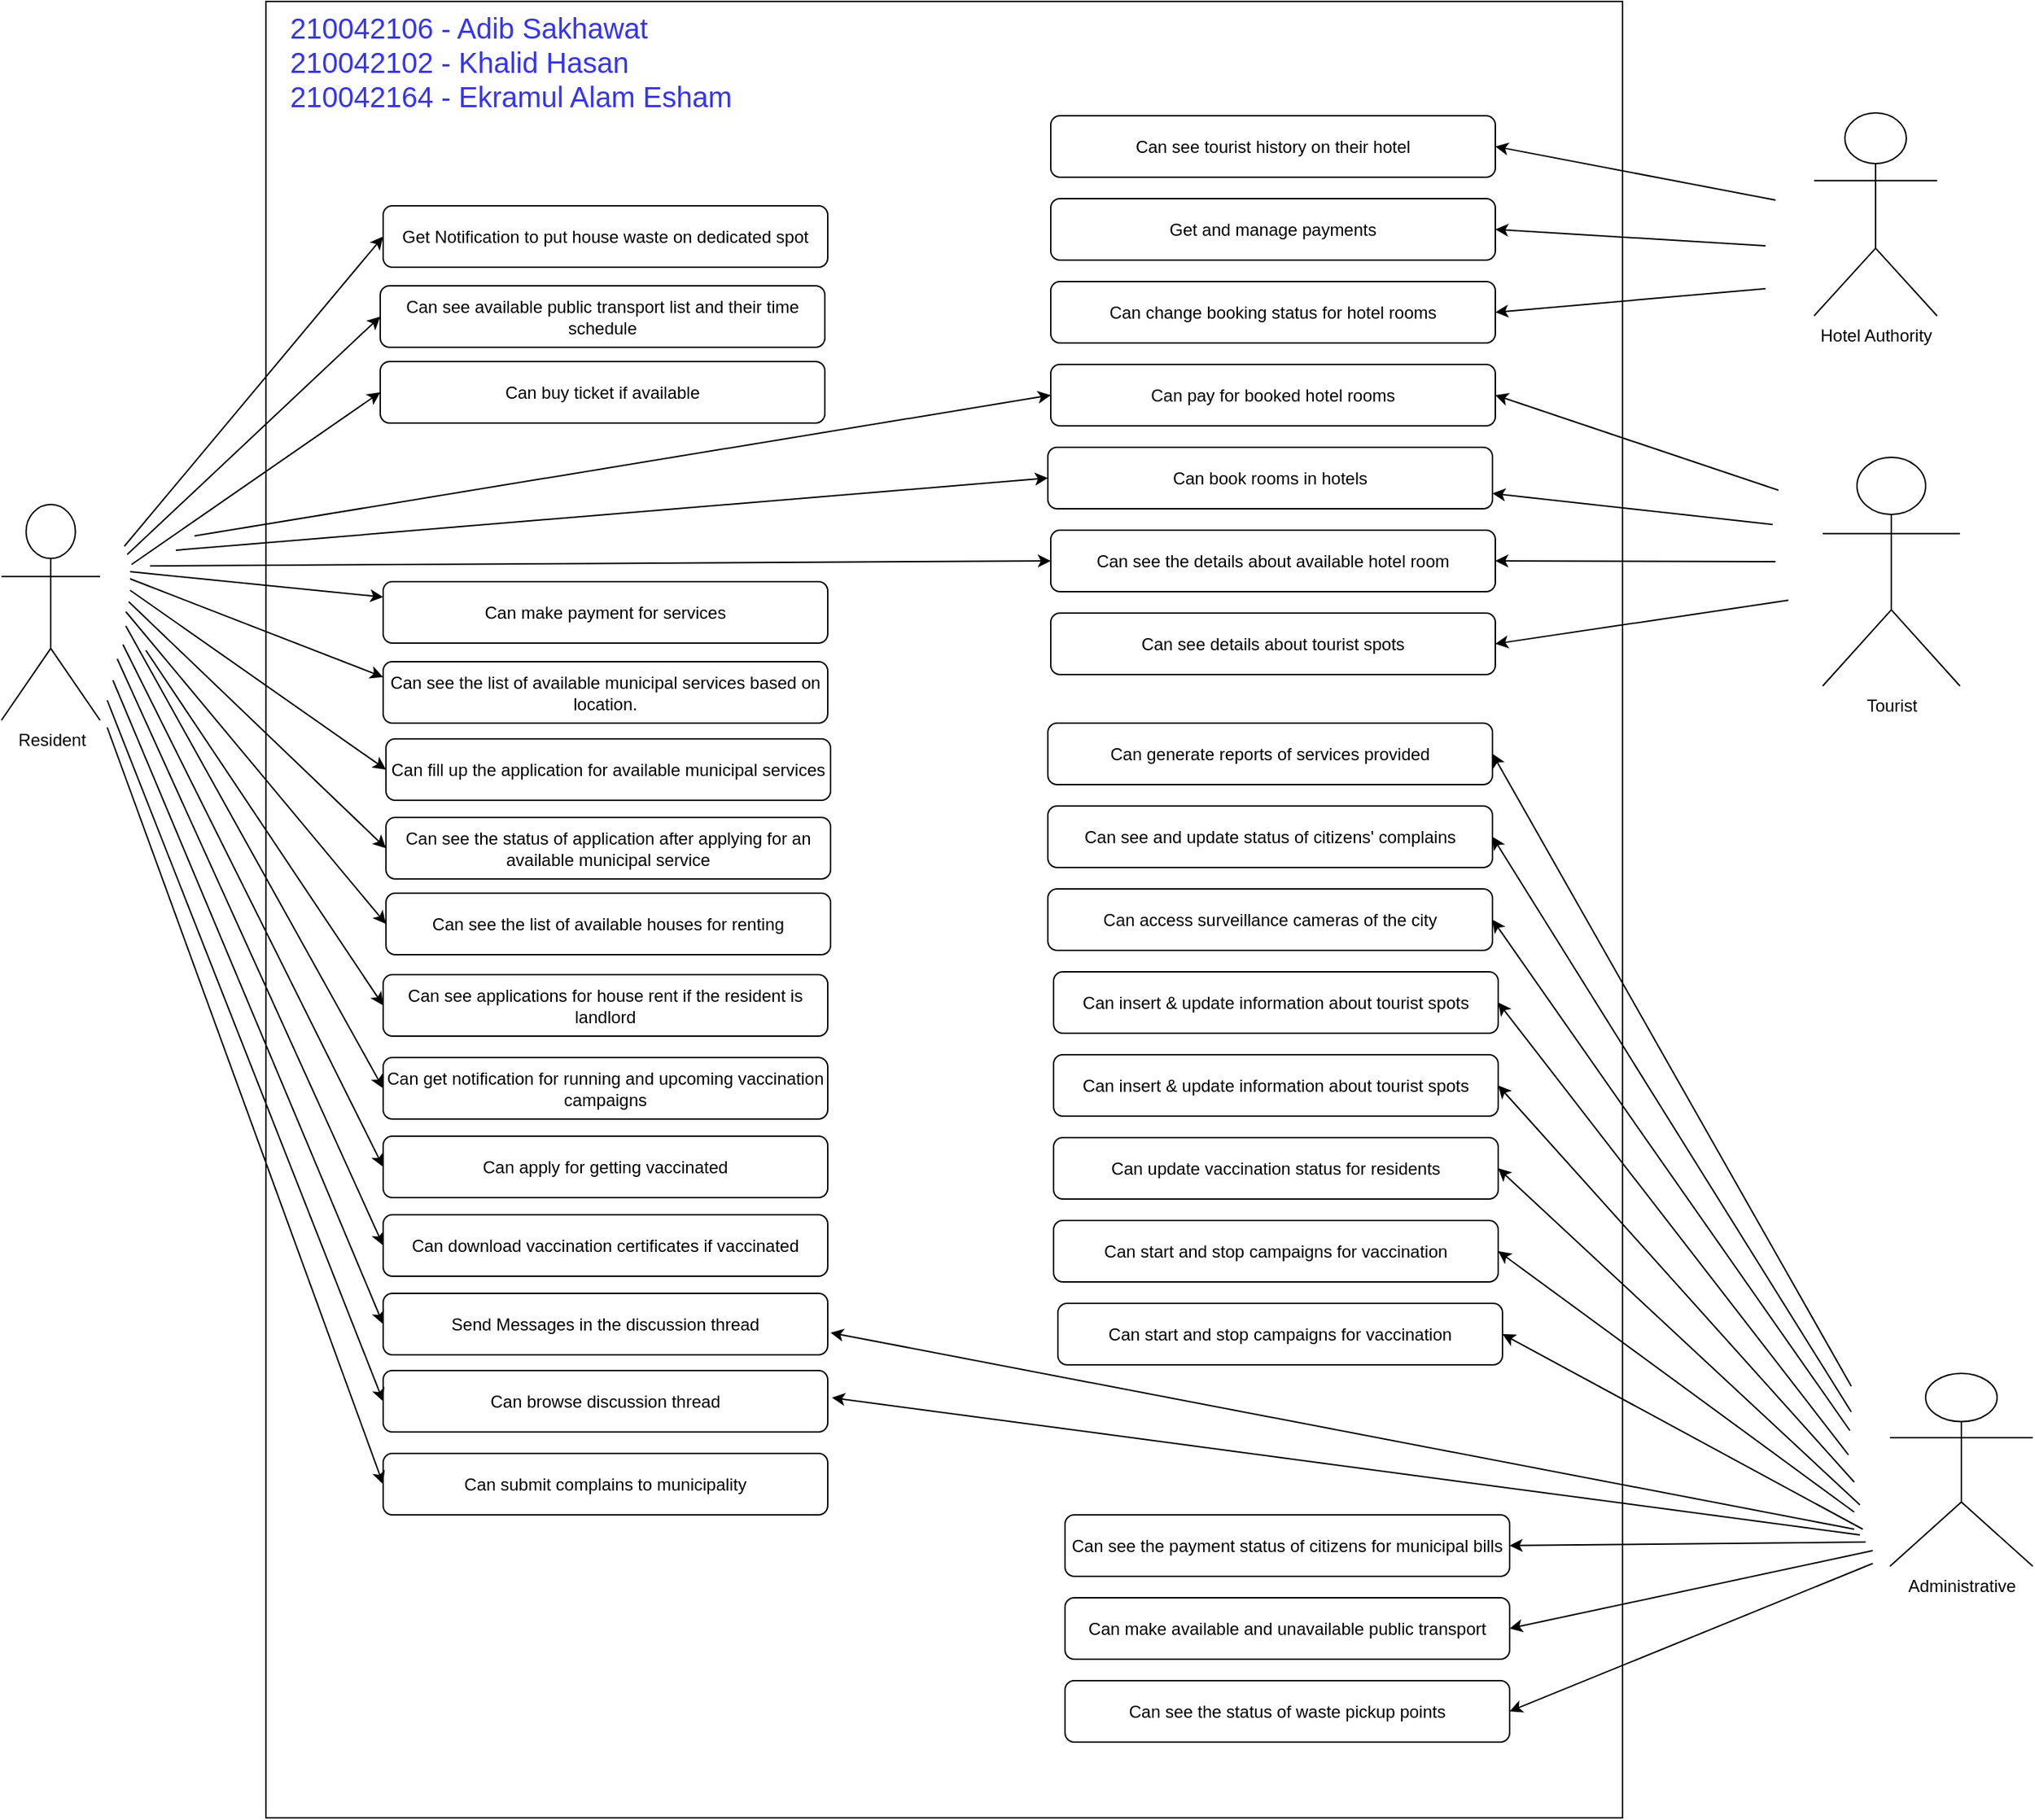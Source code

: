 <mxfile version="21.8.0" type="google">
  <diagram name="Page-1" id="kcKSFb7cRxMt9rGfg3i3">
    <mxGraphModel grid="0" page="0" gridSize="10" guides="1" tooltips="1" connect="1" arrows="1" fold="1" pageScale="1" pageWidth="850" pageHeight="1100" math="0" shadow="0">
      <root>
        <mxCell id="0" />
        <mxCell id="1" parent="0" />
        <mxCell id="eMn49xgFyOWpqg5cdWTc-47" value="" style="rounded=0;whiteSpace=wrap;html=1;" vertex="1" parent="1">
          <mxGeometry x="79" y="-330" width="949" height="1271" as="geometry" />
        </mxCell>
        <mxCell id="GEP3kYFPJ8vS6Psl8OIu-1" value="Resident" style="shape=umlActor;verticalLabelPosition=bottom;verticalAlign=top;html=1;outlineConnect=0;" vertex="1" parent="1">
          <mxGeometry x="-106" y="22" width="69" height="151" as="geometry" />
        </mxCell>
        <mxCell id="eMn49xgFyOWpqg5cdWTc-1" value="Tourist" style="shape=umlActor;verticalLabelPosition=bottom;verticalAlign=top;html=1;outlineConnect=0;" vertex="1" parent="1">
          <mxGeometry x="1168" y="-11" width="96" height="160" as="geometry" />
        </mxCell>
        <mxCell id="eMn49xgFyOWpqg5cdWTc-2" value="Administrative&lt;br&gt;" style="shape=umlActor;verticalLabelPosition=bottom;verticalAlign=top;html=1;outlineConnect=0;" vertex="1" parent="1">
          <mxGeometry x="1215" y="630" width="100" height="135" as="geometry" />
        </mxCell>
        <mxCell id="eMn49xgFyOWpqg5cdWTc-5" value="Get Notification to put house waste on dedicated spot" style="rounded=1;whiteSpace=wrap;html=1;" vertex="1" parent="1">
          <mxGeometry x="161" y="-187" width="311" height="43" as="geometry" />
        </mxCell>
        <mxCell id="eMn49xgFyOWpqg5cdWTc-7" value="Can see available public transport list and their time schedule" style="rounded=1;whiteSpace=wrap;html=1;" vertex="1" parent="1">
          <mxGeometry x="159" y="-131" width="311" height="43" as="geometry" />
        </mxCell>
        <mxCell id="vUEyfl4skyFPWTMdxFMj-6" value="" style="endArrow=classic;html=1;rounded=0;entryX=0;entryY=0.5;entryDx=0;entryDy=0;" edge="1" parent="1" target="eMn49xgFyOWpqg5cdWTc-5">
          <mxGeometry width="50" height="50" relative="1" as="geometry">
            <mxPoint x="-20" y="51.25" as="sourcePoint" />
            <mxPoint x="156" y="-53" as="targetPoint" />
          </mxGeometry>
        </mxCell>
        <mxCell id="vUEyfl4skyFPWTMdxFMj-7" value="" style="endArrow=classic;html=1;rounded=0;entryX=0;entryY=0.5;entryDx=0;entryDy=0;" edge="1" parent="1" target="eMn49xgFyOWpqg5cdWTc-7">
          <mxGeometry width="50" height="50" relative="1" as="geometry">
            <mxPoint x="-18" y="57" as="sourcePoint" />
            <mxPoint x="171" y="-16" as="targetPoint" />
          </mxGeometry>
        </mxCell>
        <mxCell id="eMn49xgFyOWpqg5cdWTc-10" value="Can buy ticket if available" style="rounded=1;whiteSpace=wrap;html=1;" vertex="1" parent="1">
          <mxGeometry x="159" y="-78" width="311" height="43" as="geometry" />
        </mxCell>
        <mxCell id="eMn49xgFyOWpqg5cdWTc-11" value="Can make payment for services" style="rounded=1;whiteSpace=wrap;html=1;" vertex="1" parent="1">
          <mxGeometry x="161" y="76" width="311" height="43" as="geometry" />
        </mxCell>
        <mxCell id="vUEyfl4skyFPWTMdxFMj-8" value="" style="endArrow=classic;html=1;rounded=0;entryX=0;entryY=0.5;entryDx=0;entryDy=0;" edge="1" parent="1" target="eMn49xgFyOWpqg5cdWTc-10">
          <mxGeometry width="50" height="50" relative="1" as="geometry">
            <mxPoint x="-15" y="64" as="sourcePoint" />
            <mxPoint x="171" y="55" as="targetPoint" />
          </mxGeometry>
        </mxCell>
        <mxCell id="eMn49xgFyOWpqg5cdWTc-12" value="Can see the list of available municipal services based on location." style="rounded=1;whiteSpace=wrap;html=1;" vertex="1" parent="1">
          <mxGeometry x="161" y="132" width="311" height="43" as="geometry" />
        </mxCell>
        <mxCell id="vUEyfl4skyFPWTMdxFMj-9" value="" style="endArrow=classic;html=1;rounded=0;entryX=0;entryY=0.25;entryDx=0;entryDy=0;" edge="1" parent="1" target="eMn49xgFyOWpqg5cdWTc-11">
          <mxGeometry width="50" height="50" relative="1" as="geometry">
            <mxPoint x="-16" y="69" as="sourcePoint" />
            <mxPoint x="171" y="111" as="targetPoint" />
          </mxGeometry>
        </mxCell>
        <mxCell id="eMn49xgFyOWpqg5cdWTc-13" value="Can fill up the application for available municipal services" style="rounded=1;whiteSpace=wrap;html=1;" vertex="1" parent="1">
          <mxGeometry x="163" y="186" width="311" height="43" as="geometry" />
        </mxCell>
        <mxCell id="vUEyfl4skyFPWTMdxFMj-10" value="" style="endArrow=classic;html=1;rounded=0;entryX=0;entryY=0.25;entryDx=0;entryDy=0;" edge="1" parent="1" target="eMn49xgFyOWpqg5cdWTc-12">
          <mxGeometry width="50" height="50" relative="1" as="geometry">
            <mxPoint x="-16" y="74" as="sourcePoint" />
            <mxPoint x="171" y="155" as="targetPoint" />
          </mxGeometry>
        </mxCell>
        <mxCell id="vUEyfl4skyFPWTMdxFMj-11" value="" style="endArrow=classic;html=1;rounded=0;entryX=0;entryY=0.5;entryDx=0;entryDy=0;" edge="1" parent="1" target="eMn49xgFyOWpqg5cdWTc-13">
          <mxGeometry width="50" height="50" relative="1" as="geometry">
            <mxPoint x="-16" y="82" as="sourcePoint" />
            <mxPoint x="171" y="210" as="targetPoint" />
          </mxGeometry>
        </mxCell>
        <mxCell id="eMn49xgFyOWpqg5cdWTc-14" value="Can see the status of application after applying for an available municipal service" style="rounded=1;whiteSpace=wrap;html=1;" vertex="1" parent="1">
          <mxGeometry x="163" y="241" width="311" height="43" as="geometry" />
        </mxCell>
        <mxCell id="vUEyfl4skyFPWTMdxFMj-12" value="" style="endArrow=classic;html=1;rounded=0;entryX=0;entryY=0.5;entryDx=0;entryDy=0;" edge="1" parent="1" target="eMn49xgFyOWpqg5cdWTc-14">
          <mxGeometry width="50" height="50" relative="1" as="geometry">
            <mxPoint x="-17" y="90" as="sourcePoint" />
            <mxPoint x="171" y="276" as="targetPoint" />
          </mxGeometry>
        </mxCell>
        <mxCell id="eMn49xgFyOWpqg5cdWTc-15" value="Can see the list of available houses for renting" style="rounded=1;whiteSpace=wrap;html=1;" vertex="1" parent="1">
          <mxGeometry x="163" y="294" width="311" height="43" as="geometry" />
        </mxCell>
        <mxCell id="eMn49xgFyOWpqg5cdWTc-16" value="Can get notification for running and upcoming vaccination campaigns" style="rounded=1;whiteSpace=wrap;html=1;" vertex="1" parent="1">
          <mxGeometry x="161" y="409" width="311" height="43" as="geometry" />
        </mxCell>
        <mxCell id="eMn49xgFyOWpqg5cdWTc-17" value="Can apply for getting vaccinated" style="rounded=1;whiteSpace=wrap;html=1;" vertex="1" parent="1">
          <mxGeometry x="161" y="464" width="311" height="43" as="geometry" />
        </mxCell>
        <mxCell id="vUEyfl4skyFPWTMdxFMj-13" value="" style="endArrow=classic;html=1;rounded=0;entryX=0;entryY=0.5;entryDx=0;entryDy=0;" edge="1" parent="1" target="eMn49xgFyOWpqg5cdWTc-15">
          <mxGeometry width="50" height="50" relative="1" as="geometry">
            <mxPoint x="-19" y="97" as="sourcePoint" />
            <mxPoint x="171" y="331" as="targetPoint" />
          </mxGeometry>
        </mxCell>
        <mxCell id="eMn49xgFyOWpqg5cdWTc-18" value="Can download vaccination certificates if vaccinated" style="rounded=1;whiteSpace=wrap;html=1;" vertex="1" parent="1">
          <mxGeometry x="161" y="519" width="311" height="43" as="geometry" />
        </mxCell>
        <mxCell id="vUEyfl4skyFPWTMdxFMj-14" value="" style="endArrow=classic;html=1;rounded=0;entryX=0;entryY=0.5;entryDx=0;entryDy=0;" edge="1" parent="1" target="eMn49xgFyOWpqg5cdWTc-16">
          <mxGeometry width="50" height="50" relative="1" as="geometry">
            <mxPoint x="-19" y="107" as="sourcePoint" />
            <mxPoint x="171" y="386" as="targetPoint" />
          </mxGeometry>
        </mxCell>
        <mxCell id="vUEyfl4skyFPWTMdxFMj-15" value="" style="endArrow=classic;html=1;rounded=0;entryX=0;entryY=0.5;entryDx=0;entryDy=0;" edge="1" parent="1" target="eMn49xgFyOWpqg5cdWTc-17">
          <mxGeometry width="50" height="50" relative="1" as="geometry">
            <mxPoint x="-21" y="120" as="sourcePoint" />
            <mxPoint x="171" y="441" as="targetPoint" />
          </mxGeometry>
        </mxCell>
        <mxCell id="eMn49xgFyOWpqg5cdWTc-19" value="Send Messages in the discussion thread" style="rounded=1;whiteSpace=wrap;html=1;" vertex="1" parent="1">
          <mxGeometry x="161" y="574" width="311" height="43" as="geometry" />
        </mxCell>
        <mxCell id="vUEyfl4skyFPWTMdxFMj-16" value="" style="endArrow=classic;html=1;rounded=0;entryX=0;entryY=0.5;entryDx=0;entryDy=0;" edge="1" parent="1" target="eMn49xgFyOWpqg5cdWTc-18">
          <mxGeometry width="50" height="50" relative="1" as="geometry">
            <mxPoint x="-25" y="130" as="sourcePoint" />
            <mxPoint x="171" y="496" as="targetPoint" />
          </mxGeometry>
        </mxCell>
        <mxCell id="vUEyfl4skyFPWTMdxFMj-17" value="" style="endArrow=classic;html=1;rounded=0;entryX=0;entryY=0.5;entryDx=0;entryDy=0;" edge="1" parent="1" target="eMn49xgFyOWpqg5cdWTc-19">
          <mxGeometry width="50" height="50" relative="1" as="geometry">
            <mxPoint x="-28" y="145" as="sourcePoint" />
            <mxPoint x="171" y="551" as="targetPoint" />
          </mxGeometry>
        </mxCell>
        <mxCell id="eMn49xgFyOWpqg5cdWTc-20" value="Can browse discussion thread" style="rounded=1;whiteSpace=wrap;html=1;" vertex="1" parent="1">
          <mxGeometry x="161" y="628" width="311" height="43" as="geometry" />
        </mxCell>
        <mxCell id="eMn49xgFyOWpqg5cdWTc-21" value="Can submit complains to municipality" style="rounded=1;whiteSpace=wrap;html=1;" vertex="1" parent="1">
          <mxGeometry x="161" y="686" width="311" height="43" as="geometry" />
        </mxCell>
        <mxCell id="vUEyfl4skyFPWTMdxFMj-18" value="" style="endArrow=classic;html=1;rounded=0;entryX=0;entryY=0.5;entryDx=0;entryDy=0;" edge="1" parent="1" target="eMn49xgFyOWpqg5cdWTc-20">
          <mxGeometry width="50" height="50" relative="1" as="geometry">
            <mxPoint x="-32" y="159" as="sourcePoint" />
            <mxPoint x="171" y="605" as="targetPoint" />
          </mxGeometry>
        </mxCell>
        <mxCell id="vUEyfl4skyFPWTMdxFMj-19" value="" style="endArrow=classic;html=1;rounded=0;entryX=0;entryY=0.5;entryDx=0;entryDy=0;" edge="1" parent="1" target="eMn49xgFyOWpqg5cdWTc-21">
          <mxGeometry width="50" height="50" relative="1" as="geometry">
            <mxPoint x="-32" y="178" as="sourcePoint" />
            <mxPoint x="171" y="660" as="targetPoint" />
          </mxGeometry>
        </mxCell>
        <mxCell id="eMn49xgFyOWpqg5cdWTc-24" value="Can see applications for house rent if the resident is landlord" style="rounded=1;whiteSpace=wrap;html=1;" vertex="1" parent="1">
          <mxGeometry x="161" y="351" width="311" height="43" as="geometry" />
        </mxCell>
        <mxCell id="vUEyfl4skyFPWTMdxFMj-20" value="" style="endArrow=classic;html=1;rounded=0;entryX=0;entryY=0.5;entryDx=0;entryDy=0;" edge="1" parent="1" target="eMn49xgFyOWpqg5cdWTc-24">
          <mxGeometry width="50" height="50" relative="1" as="geometry">
            <mxPoint x="-5" y="124" as="sourcePoint" />
            <mxPoint x="173" y="326" as="targetPoint" />
          </mxGeometry>
        </mxCell>
        <mxCell id="eMn49xgFyOWpqg5cdWTc-25" value="Can see the status of waste pickup points" style="rounded=1;whiteSpace=wrap;html=1;" vertex="1" parent="1">
          <mxGeometry x="638" y="845" width="311" height="43" as="geometry" />
        </mxCell>
        <mxCell id="eMn49xgFyOWpqg5cdWTc-26" value="Can make available and unavailable public transport" style="rounded=1;whiteSpace=wrap;html=1;" vertex="1" parent="1">
          <mxGeometry x="638" y="787" width="311" height="43" as="geometry" />
        </mxCell>
        <mxCell id="eMn49xgFyOWpqg5cdWTc-27" value="Can see the payment status of citizens for municipal bills" style="rounded=1;whiteSpace=wrap;html=1;" vertex="1" parent="1">
          <mxGeometry x="638" y="729" width="311" height="43" as="geometry" />
        </mxCell>
        <mxCell id="vUEyfl4skyFPWTMdxFMj-22" value="" style="endArrow=classic;html=1;rounded=0;entryX=1;entryY=0.5;entryDx=0;entryDy=0;" edge="1" parent="1" target="eMn49xgFyOWpqg5cdWTc-25">
          <mxGeometry width="50" height="50" relative="1" as="geometry">
            <mxPoint x="1203" y="763" as="sourcePoint" />
            <mxPoint x="1096" y="634" as="targetPoint" />
          </mxGeometry>
        </mxCell>
        <mxCell id="eMn49xgFyOWpqg5cdWTc-28" value="Can start and stop campaigns for vaccination" style="rounded=1;whiteSpace=wrap;html=1;" vertex="1" parent="1">
          <mxGeometry x="633" y="581" width="311" height="43" as="geometry" />
        </mxCell>
        <mxCell id="vUEyfl4skyFPWTMdxFMj-23" value="" style="endArrow=classic;html=1;rounded=0;entryX=1;entryY=0.5;entryDx=0;entryDy=0;" edge="1" parent="1" target="eMn49xgFyOWpqg5cdWTc-26">
          <mxGeometry width="50" height="50" relative="1" as="geometry">
            <mxPoint x="1203" y="754" as="sourcePoint" />
            <mxPoint x="958" y="768" as="targetPoint" />
          </mxGeometry>
        </mxCell>
        <mxCell id="vUEyfl4skyFPWTMdxFMj-24" value="" style="endArrow=classic;html=1;rounded=0;entryX=1;entryY=0.5;entryDx=0;entryDy=0;" edge="1" parent="1" target="eMn49xgFyOWpqg5cdWTc-27">
          <mxGeometry width="50" height="50" relative="1" as="geometry">
            <mxPoint x="1198" y="748" as="sourcePoint" />
            <mxPoint x="958" y="710" as="targetPoint" />
          </mxGeometry>
        </mxCell>
        <mxCell id="eMn49xgFyOWpqg5cdWTc-29" value="Can start and stop campaigns for vaccination" style="rounded=1;whiteSpace=wrap;html=1;" vertex="1" parent="1">
          <mxGeometry x="630" y="523" width="311" height="43" as="geometry" />
        </mxCell>
        <mxCell id="eMn49xgFyOWpqg5cdWTc-30" value="Can update vaccination status for residents" style="rounded=1;whiteSpace=wrap;html=1;" vertex="1" parent="1">
          <mxGeometry x="630" y="465" width="311" height="43" as="geometry" />
        </mxCell>
        <mxCell id="eMn49xgFyOWpqg5cdWTc-31" value="Can insert &amp;amp; update information about tourist spots" style="rounded=1;whiteSpace=wrap;html=1;" vertex="1" parent="1">
          <mxGeometry x="630" y="407" width="311" height="43" as="geometry" />
        </mxCell>
        <mxCell id="vUEyfl4skyFPWTMdxFMj-25" value="" style="endArrow=classic;html=1;rounded=0;entryX=1;entryY=0.5;entryDx=0;entryDy=0;" edge="1" parent="1" target="eMn49xgFyOWpqg5cdWTc-28">
          <mxGeometry width="50" height="50" relative="1" as="geometry">
            <mxPoint x="1196" y="739" as="sourcePoint" />
            <mxPoint x="958" y="651" as="targetPoint" />
          </mxGeometry>
        </mxCell>
        <mxCell id="eMn49xgFyOWpqg5cdWTc-32" value="Can insert &amp;amp; update information about tourist spots" style="rounded=1;whiteSpace=wrap;html=1;" vertex="1" parent="1">
          <mxGeometry x="630" y="349" width="311" height="43" as="geometry" />
        </mxCell>
        <mxCell id="vUEyfl4skyFPWTMdxFMj-28" value="" style="endArrow=classic;html=1;rounded=0;entryX=1;entryY=0.5;entryDx=0;entryDy=0;" edge="1" parent="1" target="eMn49xgFyOWpqg5cdWTc-29">
          <mxGeometry width="50" height="50" relative="1" as="geometry">
            <mxPoint x="1190" y="727" as="sourcePoint" />
            <mxPoint x="956" y="593" as="targetPoint" />
          </mxGeometry>
        </mxCell>
        <mxCell id="vUEyfl4skyFPWTMdxFMj-29" value="" style="endArrow=classic;html=1;rounded=0;entryX=1;entryY=0.5;entryDx=0;entryDy=0;" edge="1" parent="1" target="eMn49xgFyOWpqg5cdWTc-30">
          <mxGeometry width="50" height="50" relative="1" as="geometry">
            <mxPoint x="1194" y="722" as="sourcePoint" />
            <mxPoint x="953" y="536" as="targetPoint" />
          </mxGeometry>
        </mxCell>
        <mxCell id="vUEyfl4skyFPWTMdxFMj-30" value="" style="endArrow=classic;html=1;rounded=0;entryX=1;entryY=0.5;entryDx=0;entryDy=0;" edge="1" parent="1" target="eMn49xgFyOWpqg5cdWTc-31">
          <mxGeometry width="50" height="50" relative="1" as="geometry">
            <mxPoint x="1190" y="706" as="sourcePoint" />
            <mxPoint x="953" y="478" as="targetPoint" />
          </mxGeometry>
        </mxCell>
        <mxCell id="vUEyfl4skyFPWTMdxFMj-31" value="" style="endArrow=classic;html=1;rounded=0;entryX=1;entryY=0.5;entryDx=0;entryDy=0;" edge="1" parent="1" target="eMn49xgFyOWpqg5cdWTc-32">
          <mxGeometry width="50" height="50" relative="1" as="geometry">
            <mxPoint x="1186" y="687" as="sourcePoint" />
            <mxPoint x="953" y="420" as="targetPoint" />
          </mxGeometry>
        </mxCell>
        <mxCell id="eMn49xgFyOWpqg5cdWTc-33" value="Can access surveillance cameras of the city" style="rounded=1;whiteSpace=wrap;html=1;" vertex="1" parent="1">
          <mxGeometry x="626" y="291" width="311" height="43" as="geometry" />
        </mxCell>
        <mxCell id="eMn49xgFyOWpqg5cdWTc-34" value="Can see and update status of citizens&#39; complains" style="rounded=1;whiteSpace=wrap;html=1;" vertex="1" parent="1">
          <mxGeometry x="626" y="233" width="311" height="43" as="geometry" />
        </mxCell>
        <mxCell id="vUEyfl4skyFPWTMdxFMj-32" value="" style="endArrow=classic;html=1;rounded=0;entryX=1;entryY=0.5;entryDx=0;entryDy=0;" edge="1" parent="1" target="eMn49xgFyOWpqg5cdWTc-33">
          <mxGeometry width="50" height="50" relative="1" as="geometry">
            <mxPoint x="1187" y="670" as="sourcePoint" />
            <mxPoint x="953" y="362" as="targetPoint" />
          </mxGeometry>
        </mxCell>
        <mxCell id="vUEyfl4skyFPWTMdxFMj-33" value="" style="endArrow=classic;html=1;rounded=0;entryX=1;entryY=0.5;entryDx=0;entryDy=0;" edge="1" parent="1" target="eMn49xgFyOWpqg5cdWTc-34">
          <mxGeometry width="50" height="50" relative="1" as="geometry">
            <mxPoint x="1188" y="657" as="sourcePoint" />
            <mxPoint x="949" y="304" as="targetPoint" />
          </mxGeometry>
        </mxCell>
        <mxCell id="eMn49xgFyOWpqg5cdWTc-35" value="Can generate reports of services provided" style="rounded=1;whiteSpace=wrap;html=1;" vertex="1" parent="1">
          <mxGeometry x="626" y="175" width="311" height="43" as="geometry" />
        </mxCell>
        <mxCell id="vUEyfl4skyFPWTMdxFMj-34" value="" style="endArrow=classic;html=1;rounded=0;entryX=1;entryY=0.5;entryDx=0;entryDy=0;" edge="1" parent="1" target="eMn49xgFyOWpqg5cdWTc-35">
          <mxGeometry width="50" height="50" relative="1" as="geometry">
            <mxPoint x="1188" y="639" as="sourcePoint" />
            <mxPoint x="949" y="246" as="targetPoint" />
          </mxGeometry>
        </mxCell>
        <mxCell id="eMn49xgFyOWpqg5cdWTc-38" value="Can see the details about available hotel room" style="rounded=1;whiteSpace=wrap;html=1;" vertex="1" parent="1">
          <mxGeometry x="628" y="40" width="311" height="43" as="geometry" />
        </mxCell>
        <mxCell id="eMn49xgFyOWpqg5cdWTc-37" value="Can see details about tourist spots" style="rounded=1;whiteSpace=wrap;html=1;" vertex="1" parent="1">
          <mxGeometry x="628" y="98" width="311" height="43" as="geometry" />
        </mxCell>
        <mxCell id="vUEyfl4skyFPWTMdxFMj-35" value="" style="endArrow=classic;html=1;rounded=0;entryX=1;entryY=0.5;entryDx=0;entryDy=0;" edge="1" parent="1" target="eMn49xgFyOWpqg5cdWTc-37">
          <mxGeometry width="50" height="50" relative="1" as="geometry">
            <mxPoint x="1144" y="89" as="sourcePoint" />
            <mxPoint x="1154" y="45" as="targetPoint" />
          </mxGeometry>
        </mxCell>
        <mxCell id="vUEyfl4skyFPWTMdxFMj-36" value="" style="endArrow=classic;html=1;rounded=0;entryX=1;entryY=0.5;entryDx=0;entryDy=0;" edge="1" parent="1" target="eMn49xgFyOWpqg5cdWTc-38">
          <mxGeometry width="50" height="50" relative="1" as="geometry">
            <mxPoint x="1135" y="62" as="sourcePoint" />
            <mxPoint x="949" y="130" as="targetPoint" />
          </mxGeometry>
        </mxCell>
        <mxCell id="eMn49xgFyOWpqg5cdWTc-39" value="Can book rooms in hotels" style="rounded=1;whiteSpace=wrap;html=1;" vertex="1" parent="1">
          <mxGeometry x="626" y="-18" width="311" height="43" as="geometry" />
        </mxCell>
        <mxCell id="eMn49xgFyOWpqg5cdWTc-40" value="Can pay for booked hotel rooms" style="rounded=1;whiteSpace=wrap;html=1;" vertex="1" parent="1">
          <mxGeometry x="628" y="-76" width="311" height="43" as="geometry" />
        </mxCell>
        <mxCell id="vUEyfl4skyFPWTMdxFMj-37" value="" style="endArrow=classic;html=1;rounded=0;entryX=0;entryY=0.5;entryDx=0;entryDy=0;" edge="1" parent="1" target="eMn49xgFyOWpqg5cdWTc-38">
          <mxGeometry width="50" height="50" relative="1" as="geometry">
            <mxPoint x="-2" y="65" as="sourcePoint" />
            <mxPoint x="162" y="-52" as="targetPoint" />
          </mxGeometry>
        </mxCell>
        <mxCell id="vUEyfl4skyFPWTMdxFMj-38" value="" style="endArrow=classic;html=1;rounded=0;entryX=0;entryY=0.5;entryDx=0;entryDy=0;" edge="1" parent="1" target="eMn49xgFyOWpqg5cdWTc-39">
          <mxGeometry width="50" height="50" relative="1" as="geometry">
            <mxPoint x="16" y="54" as="sourcePoint" />
            <mxPoint x="638" y="72" as="targetPoint" />
          </mxGeometry>
        </mxCell>
        <mxCell id="vUEyfl4skyFPWTMdxFMj-39" value="" style="endArrow=classic;html=1;rounded=0;entryX=0;entryY=0.5;entryDx=0;entryDy=0;" edge="1" parent="1" target="eMn49xgFyOWpqg5cdWTc-40">
          <mxGeometry width="50" height="50" relative="1" as="geometry">
            <mxPoint x="29" y="44" as="sourcePoint" />
            <mxPoint x="636" y="14" as="targetPoint" />
          </mxGeometry>
        </mxCell>
        <mxCell id="vUEyfl4skyFPWTMdxFMj-40" value="" style="endArrow=classic;html=1;rounded=0;entryX=1;entryY=0.75;entryDx=0;entryDy=0;" edge="1" parent="1" target="eMn49xgFyOWpqg5cdWTc-39">
          <mxGeometry width="50" height="50" relative="1" as="geometry">
            <mxPoint x="1133" y="36" as="sourcePoint" />
            <mxPoint x="949" y="71" as="targetPoint" />
          </mxGeometry>
        </mxCell>
        <mxCell id="eMn49xgFyOWpqg5cdWTc-41" value="Hotel Authority" style="shape=umlActor;verticalLabelPosition=bottom;verticalAlign=top;html=1;outlineConnect=0;" vertex="1" parent="1">
          <mxGeometry x="1162" y="-252" width="86" height="142" as="geometry" />
        </mxCell>
        <mxCell id="eMn49xgFyOWpqg5cdWTc-42" value="Can change booking status for hotel rooms" style="rounded=1;whiteSpace=wrap;html=1;" vertex="1" parent="1">
          <mxGeometry x="628" y="-134" width="311" height="43" as="geometry" />
        </mxCell>
        <mxCell id="vUEyfl4skyFPWTMdxFMj-41" value="" style="endArrow=classic;html=1;rounded=0;entryX=1;entryY=0.5;entryDx=0;entryDy=0;" edge="1" parent="1" target="eMn49xgFyOWpqg5cdWTc-40">
          <mxGeometry width="50" height="50" relative="1" as="geometry">
            <mxPoint x="1137" y="12" as="sourcePoint" />
            <mxPoint x="947" y="24" as="targetPoint" />
          </mxGeometry>
        </mxCell>
        <mxCell id="eMn49xgFyOWpqg5cdWTc-43" value="Get and manage payments" style="rounded=1;whiteSpace=wrap;html=1;" vertex="1" parent="1">
          <mxGeometry x="628" y="-192" width="311" height="43" as="geometry" />
        </mxCell>
        <mxCell id="vUEyfl4skyFPWTMdxFMj-42" value="" style="endArrow=classic;html=1;rounded=0;entryX=1;entryY=0.5;entryDx=0;entryDy=0;" edge="1" parent="1" target="eMn49xgFyOWpqg5cdWTc-42">
          <mxGeometry width="50" height="50" relative="1" as="geometry">
            <mxPoint x="1128" y="-129" as="sourcePoint" />
            <mxPoint x="1177" y="-228" as="targetPoint" />
          </mxGeometry>
        </mxCell>
        <mxCell id="eMn49xgFyOWpqg5cdWTc-44" value="Can see tourist history on their hotel" style="rounded=1;whiteSpace=wrap;html=1;" vertex="1" parent="1">
          <mxGeometry x="628" y="-250" width="311" height="43" as="geometry" />
        </mxCell>
        <mxCell id="vUEyfl4skyFPWTMdxFMj-43" value="" style="endArrow=classic;html=1;rounded=0;entryX=1;entryY=0.5;entryDx=0;entryDy=0;" edge="1" parent="1" target="eMn49xgFyOWpqg5cdWTc-43">
          <mxGeometry width="50" height="50" relative="1" as="geometry">
            <mxPoint x="1128" y="-159" as="sourcePoint" />
            <mxPoint x="949" y="-102" as="targetPoint" />
          </mxGeometry>
        </mxCell>
        <mxCell id="vUEyfl4skyFPWTMdxFMj-44" value="" style="endArrow=classic;html=1;rounded=0;entryX=1;entryY=0.5;entryDx=0;entryDy=0;" edge="1" parent="1" target="eMn49xgFyOWpqg5cdWTc-44">
          <mxGeometry width="50" height="50" relative="1" as="geometry">
            <mxPoint x="1135" y="-191" as="sourcePoint" />
            <mxPoint x="949" y="-160" as="targetPoint" />
          </mxGeometry>
        </mxCell>
        <mxCell id="eMn49xgFyOWpqg5cdWTc-45" value="" style="endArrow=classic;html=1;rounded=0;" edge="1" parent="1">
          <mxGeometry width="50" height="50" relative="1" as="geometry">
            <mxPoint x="1194" y="743" as="sourcePoint" />
            <mxPoint x="475" y="647" as="targetPoint" />
          </mxGeometry>
        </mxCell>
        <mxCell id="eMn49xgFyOWpqg5cdWTc-46" value="" style="endArrow=classic;html=1;rounded=0;" edge="1" parent="1">
          <mxGeometry width="50" height="50" relative="1" as="geometry">
            <mxPoint x="1190" y="739" as="sourcePoint" />
            <mxPoint x="474" y="601.5" as="targetPoint" />
          </mxGeometry>
        </mxCell>
        <mxCell id="eMn49xgFyOWpqg5cdWTc-48" value="&lt;font color=&quot;#3333ff&quot; style=&quot;font-size: 20px;&quot;&gt;210042106 - Adib Sakhawat&lt;br&gt;210042102 - Khalid Hasan&lt;br&gt;210042164 - Ekramul Alam Esham&lt;/font&gt;" style="text;html=1;strokeColor=none;fillColor=none;align=left;verticalAlign=middle;whiteSpace=wrap;rounded=0;" vertex="1" parent="1">
          <mxGeometry x="94" y="-303" width="354" height="30" as="geometry" />
        </mxCell>
      </root>
    </mxGraphModel>
  </diagram>
</mxfile>
